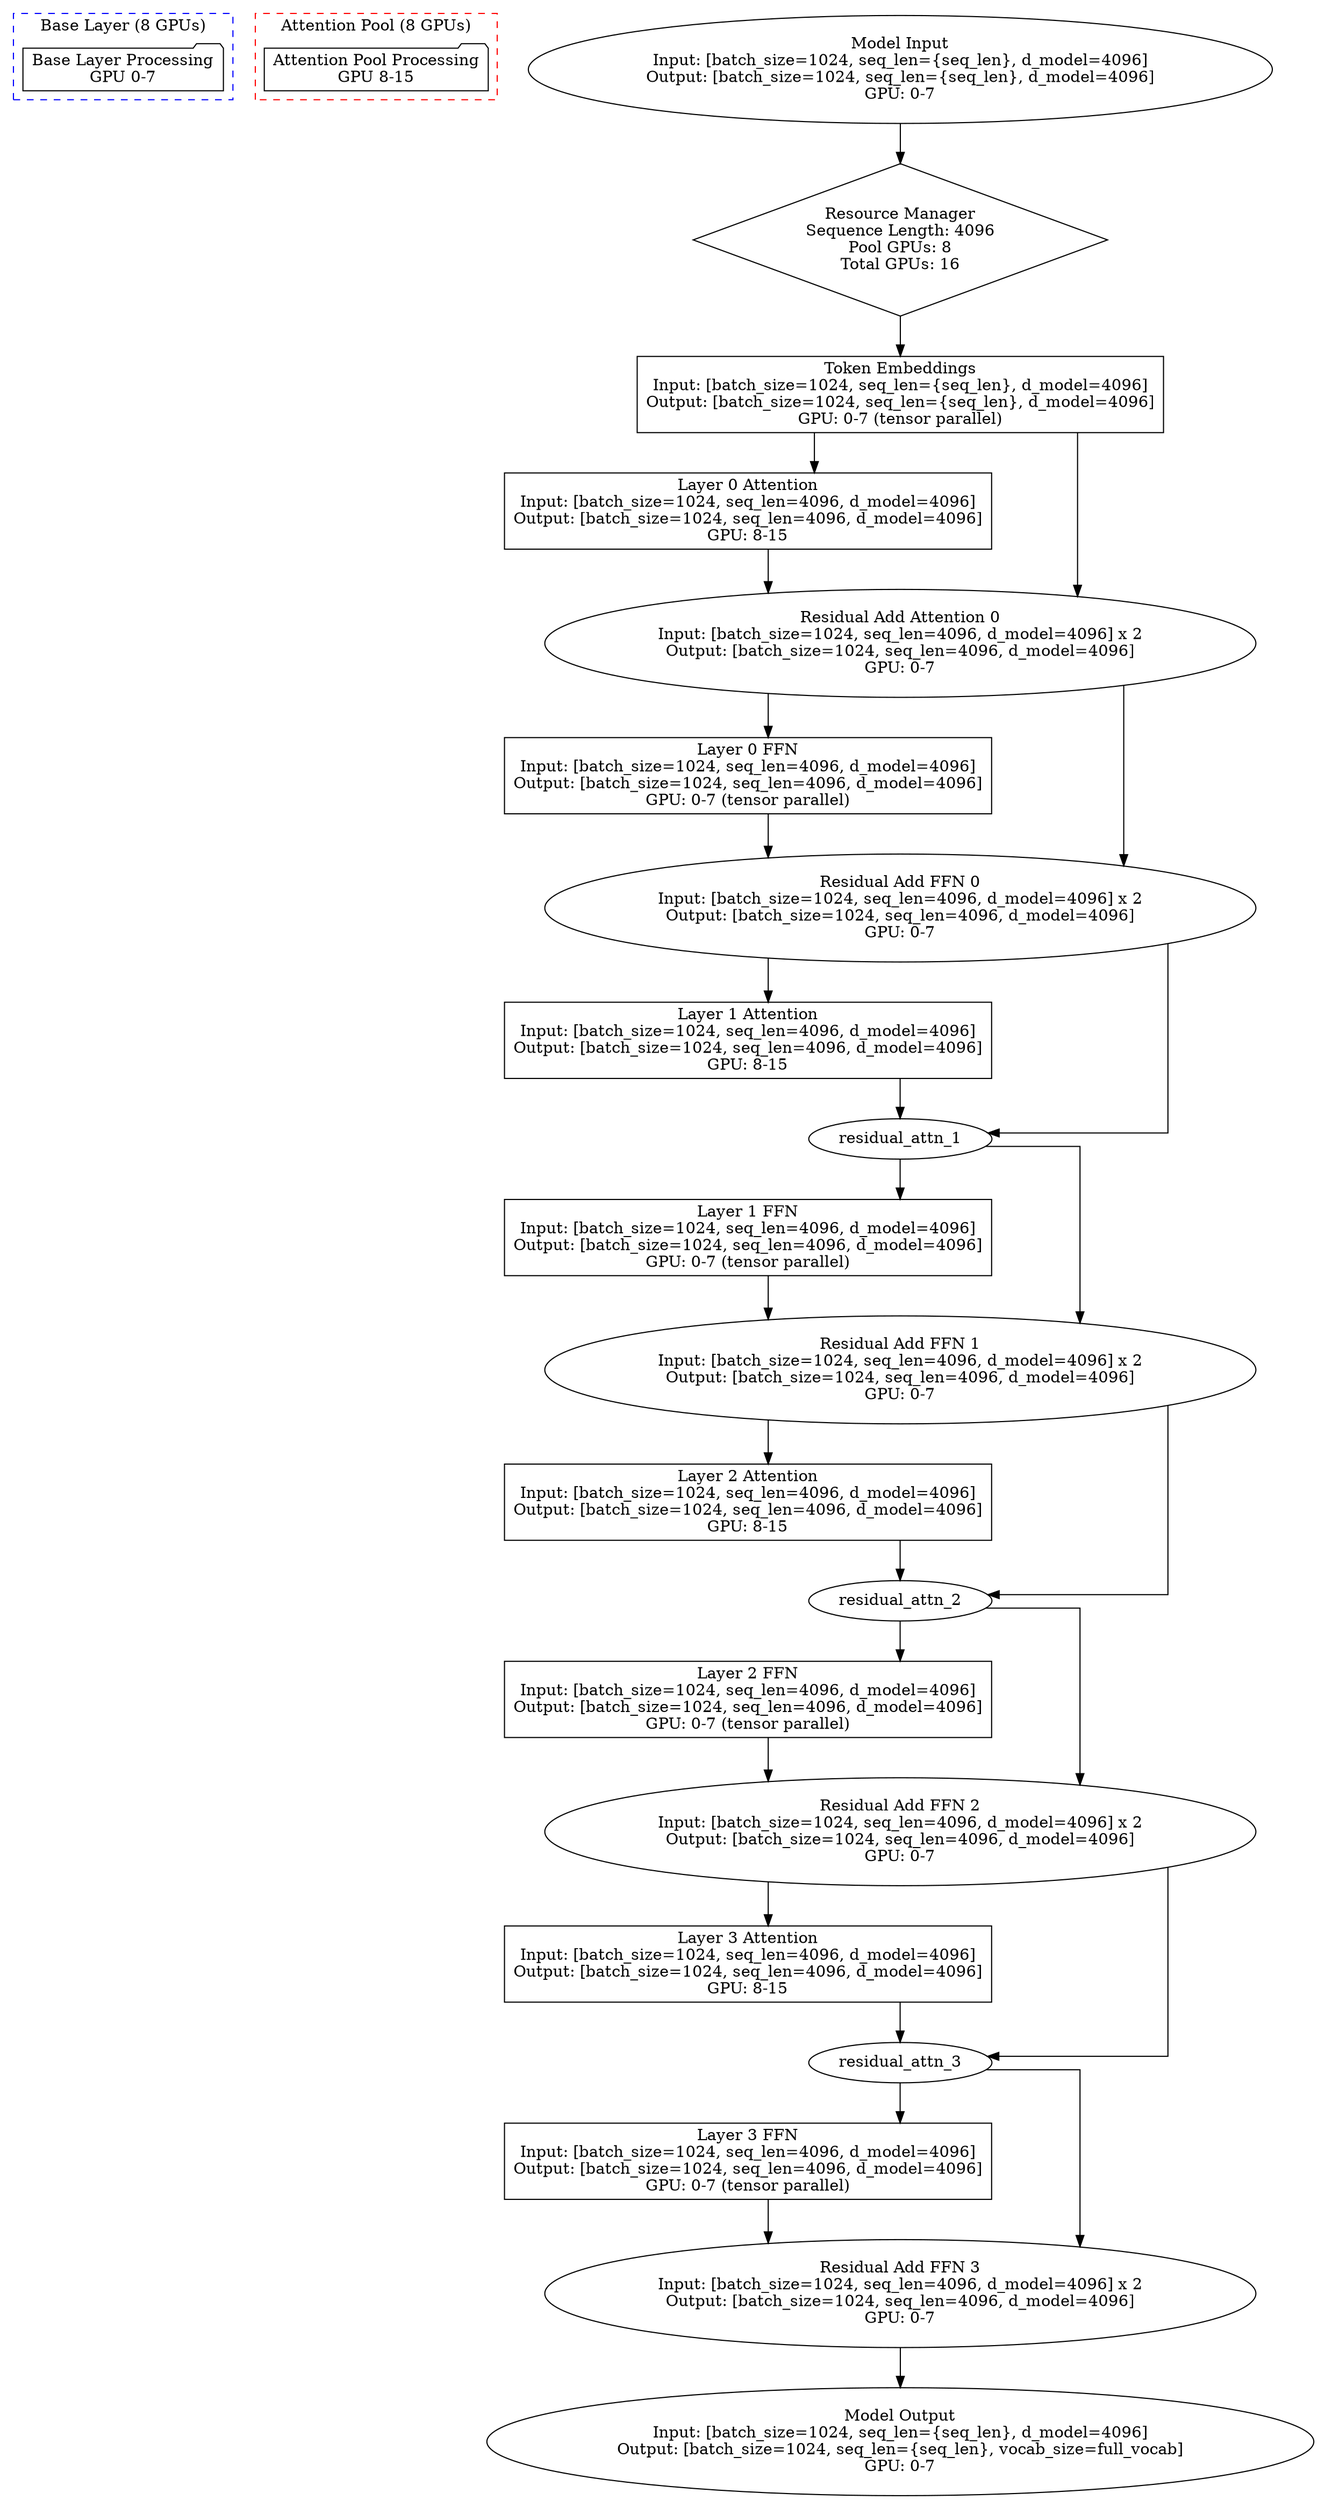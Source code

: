 // Complete FA Pool Deployment - 16 GPUs - SeqLen 4096
digraph {
	compound=true nodesep=0.5 rankdir=TB splines=ortho
	subgraph cluster_base {
		color=blue label="Base Layer (8 GPUs)" style=dashed
		base_start [label="Base Layer Processing\nGPU 0-7" shape=folder]
	}
	subgraph cluster_pool {
		color=red label="Attention Pool (8 GPUs)" style=dashed
		pool_start [label="Attention Pool Processing\nGPU 8-15" shape=folder]
	}
	input_total [label="Model Input\nInput: [batch_size=1024, seq_len={seq_len}, d_model=4096]\nOutput: [batch_size=1024, seq_len={seq_len}, d_model=4096]\nGPU: 0-7" fillcolor=lightgreen shape=ellipse]
	resource_manager [label="Resource Manager\nSequence Length: 4096\nPool GPUs: 8\nTotal GPUs: 16" fillcolor=gold shape=diamond]
	embeddings [label="Token Embeddings\nInput: [batch_size=1024, seq_len={seq_len}, d_model=4096]\nOutput: [batch_size=1024, seq_len={seq_len}, d_model=4096]\nGPU: 0-7 (tensor parallel)" fillcolor=lightblue shape=rectangle]
	attention_0 [label="Layer 0 Attention\nInput: [batch_size=1024, seq_len=4096, d_model=4096]\nOutput: [batch_size=1024, seq_len=4096, d_model=4096]\nGPU: 8-15" fillcolor=lightcoral shape=rectangle]
	ffn_0 [label="Layer 0 FFN\nInput: [batch_size=1024, seq_len=4096, d_model=4096]\nOutput: [batch_size=1024, seq_len=4096, d_model=4096]\nGPU: 0-7 (tensor parallel)" fillcolor=lightblue shape=rectangle]
	residual_attn_0 [label="Residual Add Attention 0\nInput: [batch_size=1024, seq_len=4096, d_model=4096] x 2\nOutput: [batch_size=1024, seq_len=4096, d_model=4096]\nGPU: 0-7" fillcolor=orange shape=ellipse]
	residual_ffN_0 [label="Residual Add FFN 0\nInput: [batch_size=1024, seq_len=4096, d_model=4096] x 2\nOutput: [batch_size=1024, seq_len=4096, d_model=4096]\nGPU: 0-7" fillcolor=orange shape=ellipse]
	attention_1 [label="Layer 1 Attention\nInput: [batch_size=1024, seq_len=4096, d_model=4096]\nOutput: [batch_size=1024, seq_len=4096, d_model=4096]\nGPU: 8-15" fillcolor=lightcoral shape=rectangle]
	ffn_1 [label="Layer 1 FFN\nInput: [batch_size=1024, seq_len=4096, d_model=4096]\nOutput: [batch_size=1024, seq_len=4096, d_model=4096]\nGPU: 0-7 (tensor parallel)" fillcolor=lightblue shape=rectangle]
	residual_ffN_1 [label="Residual Add FFN 1\nInput: [batch_size=1024, seq_len=4096, d_model=4096] x 2\nOutput: [batch_size=1024, seq_len=4096, d_model=4096]\nGPU: 0-7" fillcolor=orange shape=ellipse]
	attention_2 [label="Layer 2 Attention\nInput: [batch_size=1024, seq_len=4096, d_model=4096]\nOutput: [batch_size=1024, seq_len=4096, d_model=4096]\nGPU: 8-15" fillcolor=lightcoral shape=rectangle]
	ffn_2 [label="Layer 2 FFN\nInput: [batch_size=1024, seq_len=4096, d_model=4096]\nOutput: [batch_size=1024, seq_len=4096, d_model=4096]\nGPU: 0-7 (tensor parallel)" fillcolor=lightblue shape=rectangle]
	residual_ffN_2 [label="Residual Add FFN 2\nInput: [batch_size=1024, seq_len=4096, d_model=4096] x 2\nOutput: [batch_size=1024, seq_len=4096, d_model=4096]\nGPU: 0-7" fillcolor=orange shape=ellipse]
	attention_3 [label="Layer 3 Attention\nInput: [batch_size=1024, seq_len=4096, d_model=4096]\nOutput: [batch_size=1024, seq_len=4096, d_model=4096]\nGPU: 8-15" fillcolor=lightcoral shape=rectangle]
	ffn_3 [label="Layer 3 FFN\nInput: [batch_size=1024, seq_len=4096, d_model=4096]\nOutput: [batch_size=1024, seq_len=4096, d_model=4096]\nGPU: 0-7 (tensor parallel)" fillcolor=lightblue shape=rectangle]
	residual_ffN_3 [label="Residual Add FFN 3\nInput: [batch_size=1024, seq_len=4096, d_model=4096] x 2\nOutput: [batch_size=1024, seq_len=4096, d_model=4096]\nGPU: 0-7" fillcolor=orange shape=ellipse]
	output_total [label="Model Output\nInput: [batch_size=1024, seq_len={seq_len}, d_model=4096]\nOutput: [batch_size=1024, seq_len={seq_len}, vocab_size=full_vocab]\nGPU: 0-7" fillcolor=lightgreen shape=ellipse]
	input_total -> resource_manager
	resource_manager -> embeddings
	embeddings -> attention_0
	attention_0 -> residual_attn_0
	embeddings -> residual_attn_0
	residual_attn_0 -> ffn_0
	residual_attn_0 -> residual_ffN_0
	ffn_0 -> residual_ffN_0
	residual_ffN_0 -> attention_1
	attention_1 -> residual_attn_1
	residual_ffN_0 -> residual_attn_1
	residual_attn_1 -> ffn_1
	ffn_1 -> residual_ffN_1
	residual_attn_1 -> residual_ffN_1
	residual_ffN_1 -> attention_2
	attention_2 -> residual_attn_2
	residual_ffN_1 -> residual_attn_2
	residual_attn_2 -> ffn_2
	ffn_2 -> residual_ffN_2
	residual_attn_2 -> residual_ffN_2
	residual_ffN_2 -> attention_3
	attention_3 -> residual_attn_3
	residual_ffN_2 -> residual_attn_3
	residual_attn_3 -> ffn_3
	ffn_3 -> residual_ffN_3
	residual_attn_3 -> residual_ffN_3
	residual_ffN_3 -> output_total
}
